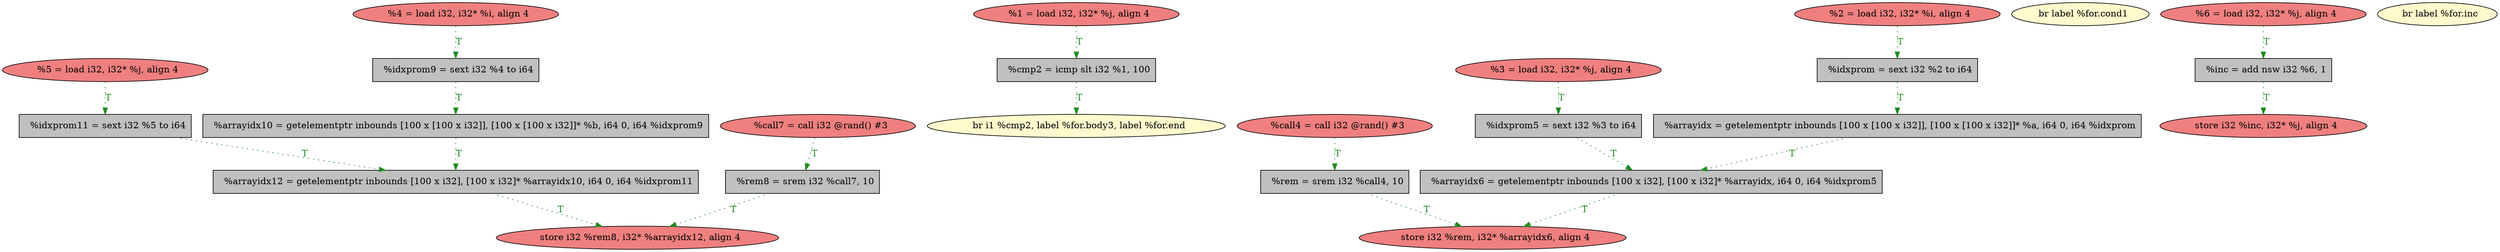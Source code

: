 
digraph G {


node1465 [fillcolor=grey,label="  %rem8 = srem i32 %call7, 10",shape=rectangle,style=filled ]
node1464 [fillcolor=lemonchiffon,label="  br i1 %cmp2, label %for.body3, label %for.end",shape=ellipse,style=filled ]
node1463 [fillcolor=lightcoral,label="  %call7 = call i32 @rand() #3",shape=ellipse,style=filled ]
node1460 [fillcolor=grey,label="  %idxprom = sext i32 %2 to i64",shape=rectangle,style=filled ]
node1457 [fillcolor=lightcoral,label="  %3 = load i32, i32* %j, align 4",shape=ellipse,style=filled ]
node1456 [fillcolor=lightcoral,label="  %1 = load i32, i32* %j, align 4",shape=ellipse,style=filled ]
node1445 [fillcolor=grey,label="  %arrayidx12 = getelementptr inbounds [100 x i32], [100 x i32]* %arrayidx10, i64 0, i64 %idxprom11",shape=rectangle,style=filled ]
node1440 [fillcolor=lemonchiffon,label="  br label %for.cond1",shape=ellipse,style=filled ]
node1442 [fillcolor=grey,label="  %inc = add nsw i32 %6, 1",shape=rectangle,style=filled ]
node1450 [fillcolor=lightcoral,label="  %2 = load i32, i32* %i, align 4",shape=ellipse,style=filled ]
node1441 [fillcolor=lightcoral,label="  store i32 %inc, i32* %j, align 4",shape=ellipse,style=filled ]
node1446 [fillcolor=lightcoral,label="  %6 = load i32, i32* %j, align 4",shape=ellipse,style=filled ]
node1444 [fillcolor=lightcoral,label="  store i32 %rem8, i32* %arrayidx12, align 4",shape=ellipse,style=filled ]
node1447 [fillcolor=grey,label="  %idxprom11 = sext i32 %5 to i64",shape=rectangle,style=filled ]
node1461 [fillcolor=grey,label="  %arrayidx6 = getelementptr inbounds [100 x i32], [100 x i32]* %arrayidx, i64 0, i64 %idxprom5",shape=rectangle,style=filled ]
node1459 [fillcolor=grey,label="  %cmp2 = icmp slt i32 %1, 100",shape=rectangle,style=filled ]
node1448 [fillcolor=lightcoral,label="  %5 = load i32, i32* %j, align 4",shape=ellipse,style=filled ]
node1449 [fillcolor=grey,label="  %arrayidx10 = getelementptr inbounds [100 x [100 x i32]], [100 x [100 x i32]]* %b, i64 0, i64 %idxprom9",shape=rectangle,style=filled ]
node1458 [fillcolor=grey,label="  %idxprom9 = sext i32 %4 to i64",shape=rectangle,style=filled ]
node1452 [fillcolor=lightcoral,label="  %4 = load i32, i32* %i, align 4",shape=ellipse,style=filled ]
node1451 [fillcolor=grey,label="  %idxprom5 = sext i32 %3 to i64",shape=rectangle,style=filled ]
node1455 [fillcolor=lightcoral,label="  %call4 = call i32 @rand() #3",shape=ellipse,style=filled ]
node1443 [fillcolor=lemonchiffon,label="  br label %for.inc",shape=ellipse,style=filled ]
node1454 [fillcolor=grey,label="  %rem = srem i32 %call4, 10",shape=rectangle,style=filled ]
node1462 [fillcolor=lightcoral,label="  store i32 %rem, i32* %arrayidx6, align 4",shape=ellipse,style=filled ]
node1453 [fillcolor=grey,label="  %arrayidx = getelementptr inbounds [100 x [100 x i32]], [100 x [100 x i32]]* %a, i64 0, i64 %idxprom",shape=rectangle,style=filled ]

node1458->node1449 [style=dotted,color=forestgreen,label="T",fontcolor=forestgreen ]
node1453->node1461 [style=dotted,color=forestgreen,label="T",fontcolor=forestgreen ]
node1449->node1445 [style=dotted,color=forestgreen,label="T",fontcolor=forestgreen ]
node1448->node1447 [style=dotted,color=forestgreen,label="T",fontcolor=forestgreen ]
node1457->node1451 [style=dotted,color=forestgreen,label="T",fontcolor=forestgreen ]
node1452->node1458 [style=dotted,color=forestgreen,label="T",fontcolor=forestgreen ]
node1459->node1464 [style=dotted,color=forestgreen,label="T",fontcolor=forestgreen ]
node1460->node1453 [style=dotted,color=forestgreen,label="T",fontcolor=forestgreen ]
node1446->node1442 [style=dotted,color=forestgreen,label="T",fontcolor=forestgreen ]
node1461->node1462 [style=dotted,color=forestgreen,label="T",fontcolor=forestgreen ]
node1447->node1445 [style=dotted,color=forestgreen,label="T",fontcolor=forestgreen ]
node1450->node1460 [style=dotted,color=forestgreen,label="T",fontcolor=forestgreen ]
node1442->node1441 [style=dotted,color=forestgreen,label="T",fontcolor=forestgreen ]
node1465->node1444 [style=dotted,color=forestgreen,label="T",fontcolor=forestgreen ]
node1455->node1454 [style=dotted,color=forestgreen,label="T",fontcolor=forestgreen ]
node1456->node1459 [style=dotted,color=forestgreen,label="T",fontcolor=forestgreen ]
node1445->node1444 [style=dotted,color=forestgreen,label="T",fontcolor=forestgreen ]
node1463->node1465 [style=dotted,color=forestgreen,label="T",fontcolor=forestgreen ]
node1454->node1462 [style=dotted,color=forestgreen,label="T",fontcolor=forestgreen ]
node1451->node1461 [style=dotted,color=forestgreen,label="T",fontcolor=forestgreen ]


}
